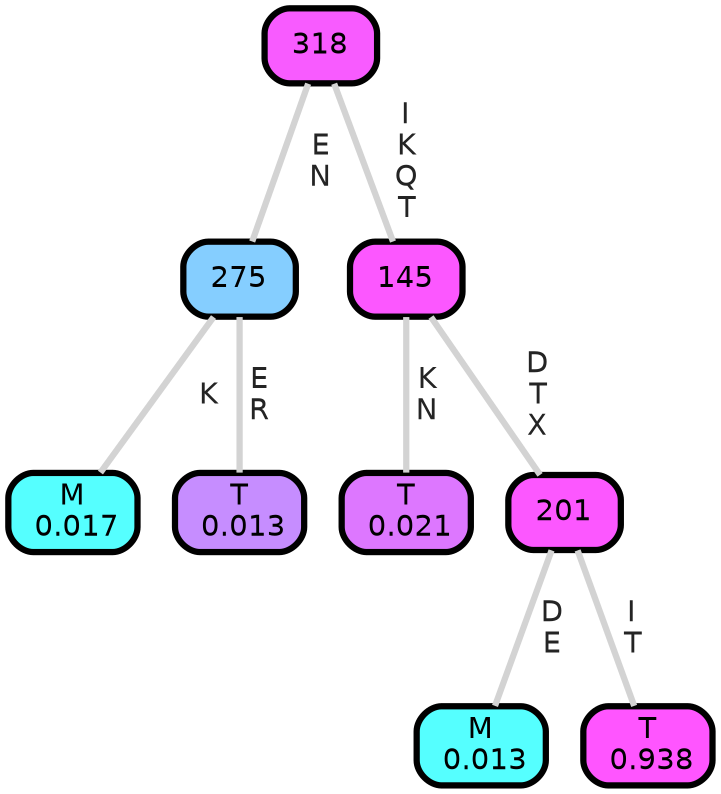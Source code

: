 graph Tree {
node [shape=box, style="filled, rounded",color="black",penwidth="3",fontcolor="black",                 fontname=helvetica] ;
graph [ranksep="0 equally", splines=straight,                 bgcolor=transparent, dpi=200] ;
edge [fontname=helvetica, fontweight=bold,fontcolor=grey14,color=lightgray] ;
0 [label="M
 0.017", fillcolor="#55ffff"] ;
1 [label="275", fillcolor="#85ceff"] ;
2 [label="T
 0.013", fillcolor="#c68dff"] ;
3 [label="318", fillcolor="#f85bff"] ;
4 [label="T
 0.021", fillcolor="#dd77ff"] ;
5 [label="145", fillcolor="#fc57ff"] ;
6 [label="M
 0.013", fillcolor="#55ffff"] ;
7 [label="201", fillcolor="#fc57ff"] ;
8 [label="T
 0.938", fillcolor="#ff55ff"] ;
1 -- 0 [label=" K",penwidth=3] ;
1 -- 2 [label=" E\n R",penwidth=3] ;
3 -- 1 [label=" E\n N",penwidth=3] ;
3 -- 5 [label=" I\n K\n Q\n T",penwidth=3] ;
5 -- 4 [label=" K\n N",penwidth=3] ;
5 -- 7 [label=" D\n T\n X",penwidth=3] ;
7 -- 6 [label=" D\n E",penwidth=3] ;
7 -- 8 [label=" I\n T",penwidth=3] ;
{rank = same;}}
